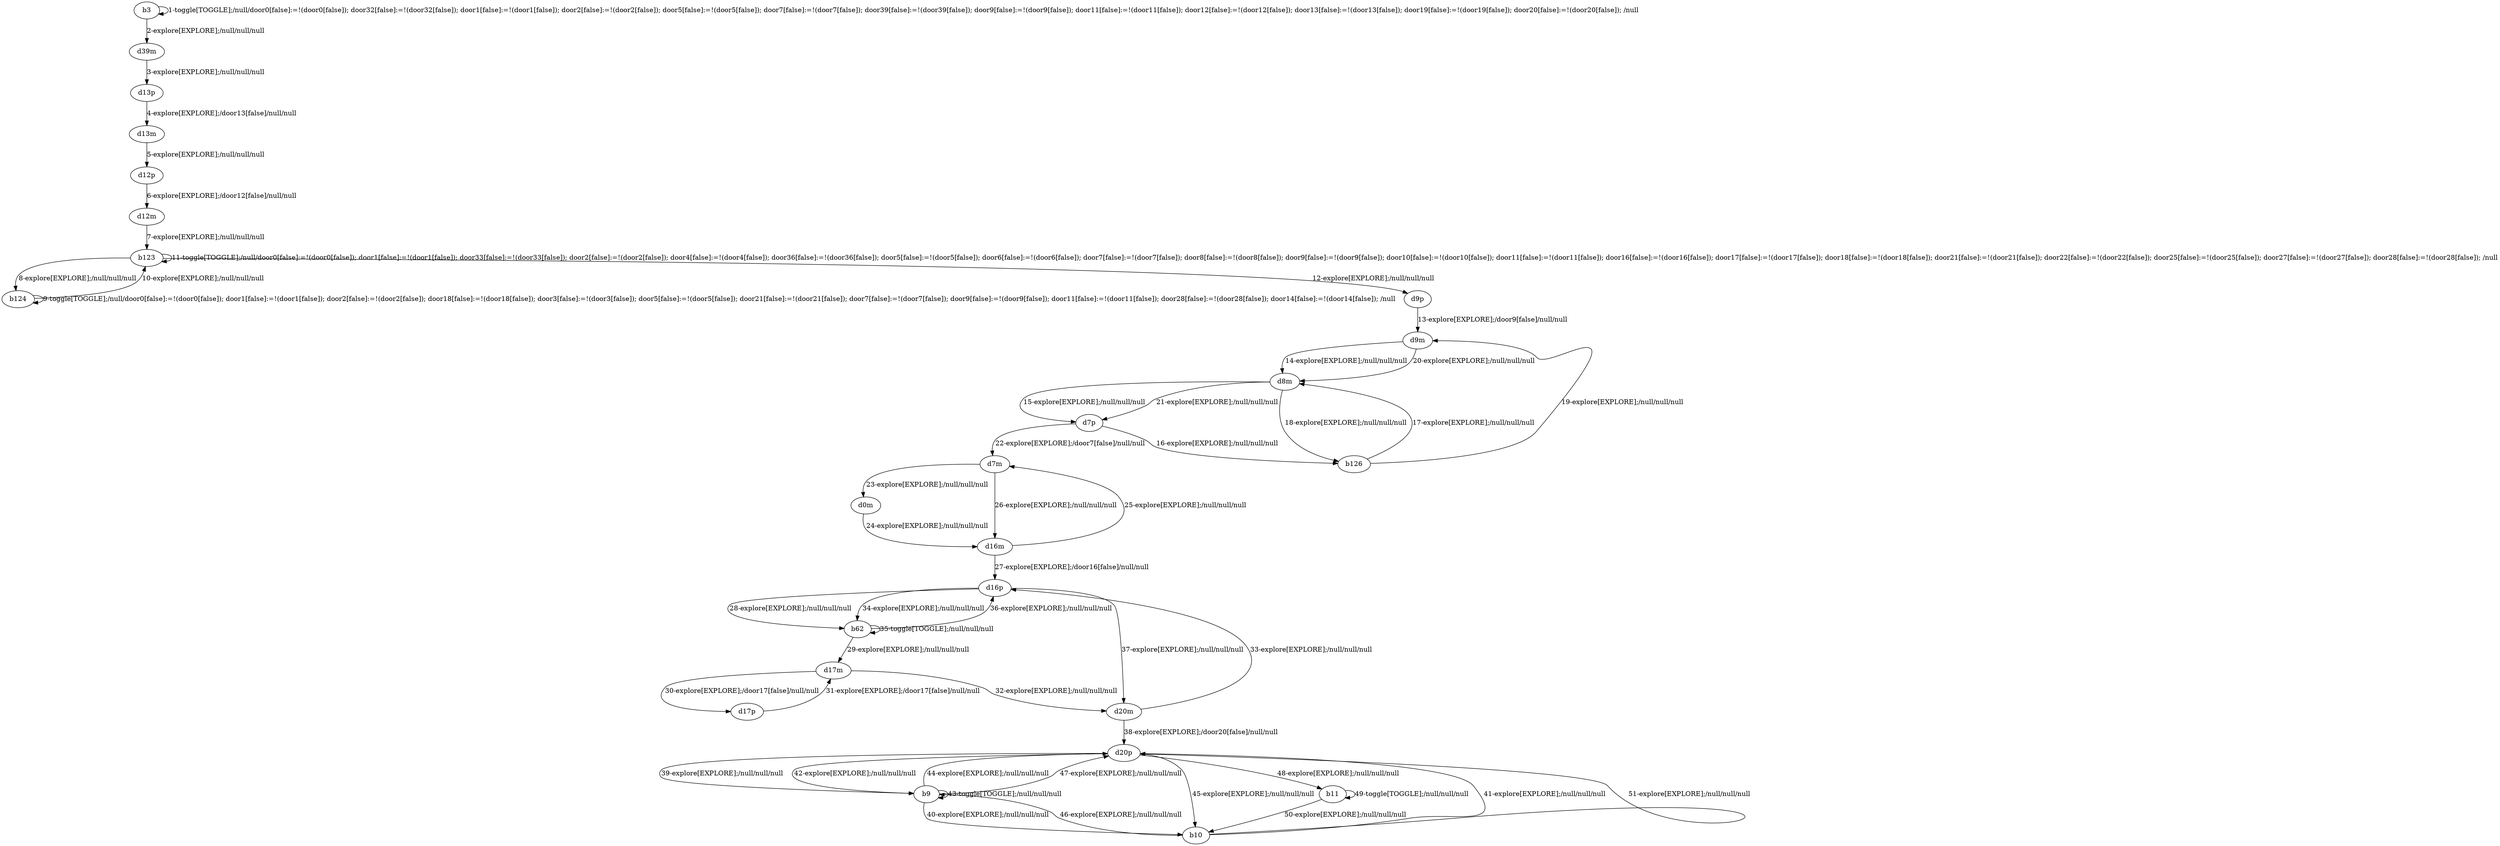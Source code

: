 # Total number of goals covered by this test: 4
# b10 --> d20p
# d20p --> b9
# b62 --> d16p
# d16p --> b62

digraph g {
"b3" -> "b3" [label = "1-toggle[TOGGLE];/null/door0[false]:=!(door0[false]); door32[false]:=!(door32[false]); door1[false]:=!(door1[false]); door2[false]:=!(door2[false]); door5[false]:=!(door5[false]); door7[false]:=!(door7[false]); door39[false]:=!(door39[false]); door9[false]:=!(door9[false]); door11[false]:=!(door11[false]); door12[false]:=!(door12[false]); door13[false]:=!(door13[false]); door19[false]:=!(door19[false]); door20[false]:=!(door20[false]); /null"];
"b3" -> "d39m" [label = "2-explore[EXPLORE];/null/null/null"];
"d39m" -> "d13p" [label = "3-explore[EXPLORE];/null/null/null"];
"d13p" -> "d13m" [label = "4-explore[EXPLORE];/door13[false]/null/null"];
"d13m" -> "d12p" [label = "5-explore[EXPLORE];/null/null/null"];
"d12p" -> "d12m" [label = "6-explore[EXPLORE];/door12[false]/null/null"];
"d12m" -> "b123" [label = "7-explore[EXPLORE];/null/null/null"];
"b123" -> "b124" [label = "8-explore[EXPLORE];/null/null/null"];
"b124" -> "b124" [label = "9-toggle[TOGGLE];/null/door0[false]:=!(door0[false]); door1[false]:=!(door1[false]); door2[false]:=!(door2[false]); door18[false]:=!(door18[false]); door3[false]:=!(door3[false]); door5[false]:=!(door5[false]); door21[false]:=!(door21[false]); door7[false]:=!(door7[false]); door9[false]:=!(door9[false]); door11[false]:=!(door11[false]); door28[false]:=!(door28[false]); door14[false]:=!(door14[false]); /null"];
"b124" -> "b123" [label = "10-explore[EXPLORE];/null/null/null"];
"b123" -> "b123" [label = "11-toggle[TOGGLE];/null/door0[false]:=!(door0[false]); door1[false]:=!(door1[false]); door33[false]:=!(door33[false]); door2[false]:=!(door2[false]); door4[false]:=!(door4[false]); door36[false]:=!(door36[false]); door5[false]:=!(door5[false]); door6[false]:=!(door6[false]); door7[false]:=!(door7[false]); door8[false]:=!(door8[false]); door9[false]:=!(door9[false]); door10[false]:=!(door10[false]); door11[false]:=!(door11[false]); door16[false]:=!(door16[false]); door17[false]:=!(door17[false]); door18[false]:=!(door18[false]); door21[false]:=!(door21[false]); door22[false]:=!(door22[false]); door25[false]:=!(door25[false]); door27[false]:=!(door27[false]); door28[false]:=!(door28[false]); /null"];
"b123" -> "d9p" [label = "12-explore[EXPLORE];/null/null/null"];
"d9p" -> "d9m" [label = "13-explore[EXPLORE];/door9[false]/null/null"];
"d9m" -> "d8m" [label = "14-explore[EXPLORE];/null/null/null"];
"d8m" -> "d7p" [label = "15-explore[EXPLORE];/null/null/null"];
"d7p" -> "b126" [label = "16-explore[EXPLORE];/null/null/null"];
"b126" -> "d8m" [label = "17-explore[EXPLORE];/null/null/null"];
"d8m" -> "b126" [label = "18-explore[EXPLORE];/null/null/null"];
"b126" -> "d9m" [label = "19-explore[EXPLORE];/null/null/null"];
"d9m" -> "d8m" [label = "20-explore[EXPLORE];/null/null/null"];
"d8m" -> "d7p" [label = "21-explore[EXPLORE];/null/null/null"];
"d7p" -> "d7m" [label = "22-explore[EXPLORE];/door7[false]/null/null"];
"d7m" -> "d0m" [label = "23-explore[EXPLORE];/null/null/null"];
"d0m" -> "d16m" [label = "24-explore[EXPLORE];/null/null/null"];
"d16m" -> "d7m" [label = "25-explore[EXPLORE];/null/null/null"];
"d7m" -> "d16m" [label = "26-explore[EXPLORE];/null/null/null"];
"d16m" -> "d16p" [label = "27-explore[EXPLORE];/door16[false]/null/null"];
"d16p" -> "b62" [label = "28-explore[EXPLORE];/null/null/null"];
"b62" -> "d17m" [label = "29-explore[EXPLORE];/null/null/null"];
"d17m" -> "d17p" [label = "30-explore[EXPLORE];/door17[false]/null/null"];
"d17p" -> "d17m" [label = "31-explore[EXPLORE];/door17[false]/null/null"];
"d17m" -> "d20m" [label = "32-explore[EXPLORE];/null/null/null"];
"d20m" -> "d16p" [label = "33-explore[EXPLORE];/null/null/null"];
"d16p" -> "b62" [label = "34-explore[EXPLORE];/null/null/null"];
"b62" -> "b62" [label = "35-toggle[TOGGLE];/null/null/null"];
"b62" -> "d16p" [label = "36-explore[EXPLORE];/null/null/null"];
"d16p" -> "d20m" [label = "37-explore[EXPLORE];/null/null/null"];
"d20m" -> "d20p" [label = "38-explore[EXPLORE];/door20[false]/null/null"];
"d20p" -> "b9" [label = "39-explore[EXPLORE];/null/null/null"];
"b9" -> "b10" [label = "40-explore[EXPLORE];/null/null/null"];
"b10" -> "d20p" [label = "41-explore[EXPLORE];/null/null/null"];
"d20p" -> "b9" [label = "42-explore[EXPLORE];/null/null/null"];
"b9" -> "b9" [label = "43-toggle[TOGGLE];/null/null/null"];
"b9" -> "d20p" [label = "44-explore[EXPLORE];/null/null/null"];
"d20p" -> "b10" [label = "45-explore[EXPLORE];/null/null/null"];
"b10" -> "b9" [label = "46-explore[EXPLORE];/null/null/null"];
"b9" -> "d20p" [label = "47-explore[EXPLORE];/null/null/null"];
"d20p" -> "b11" [label = "48-explore[EXPLORE];/null/null/null"];
"b11" -> "b11" [label = "49-toggle[TOGGLE];/null/null/null"];
"b11" -> "b10" [label = "50-explore[EXPLORE];/null/null/null"];
"b10" -> "d20p" [label = "51-explore[EXPLORE];/null/null/null"];
}